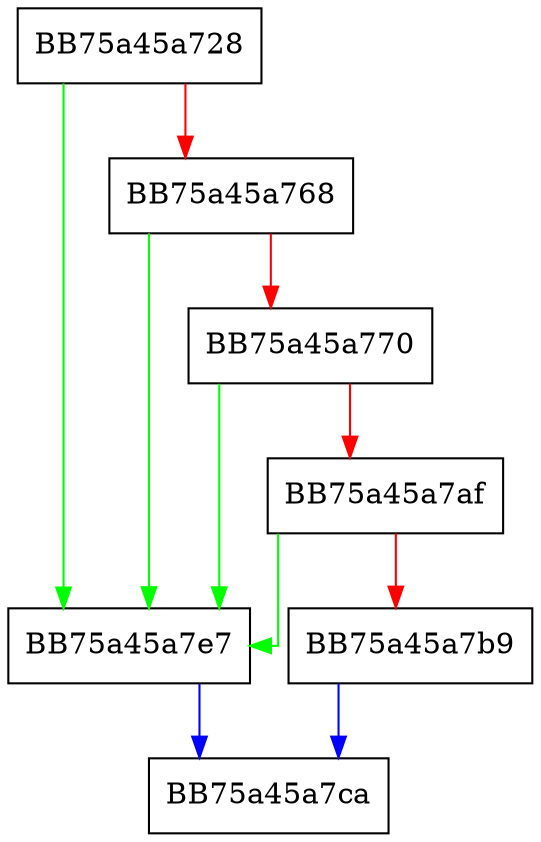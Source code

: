 digraph walDecodeFrame {
  node [shape="box"];
  graph [splines=ortho];
  BB75a45a728 -> BB75a45a7e7 [color="green"];
  BB75a45a728 -> BB75a45a768 [color="red"];
  BB75a45a768 -> BB75a45a7e7 [color="green"];
  BB75a45a768 -> BB75a45a770 [color="red"];
  BB75a45a770 -> BB75a45a7e7 [color="green"];
  BB75a45a770 -> BB75a45a7af [color="red"];
  BB75a45a7af -> BB75a45a7e7 [color="green"];
  BB75a45a7af -> BB75a45a7b9 [color="red"];
  BB75a45a7b9 -> BB75a45a7ca [color="blue"];
  BB75a45a7e7 -> BB75a45a7ca [color="blue"];
}